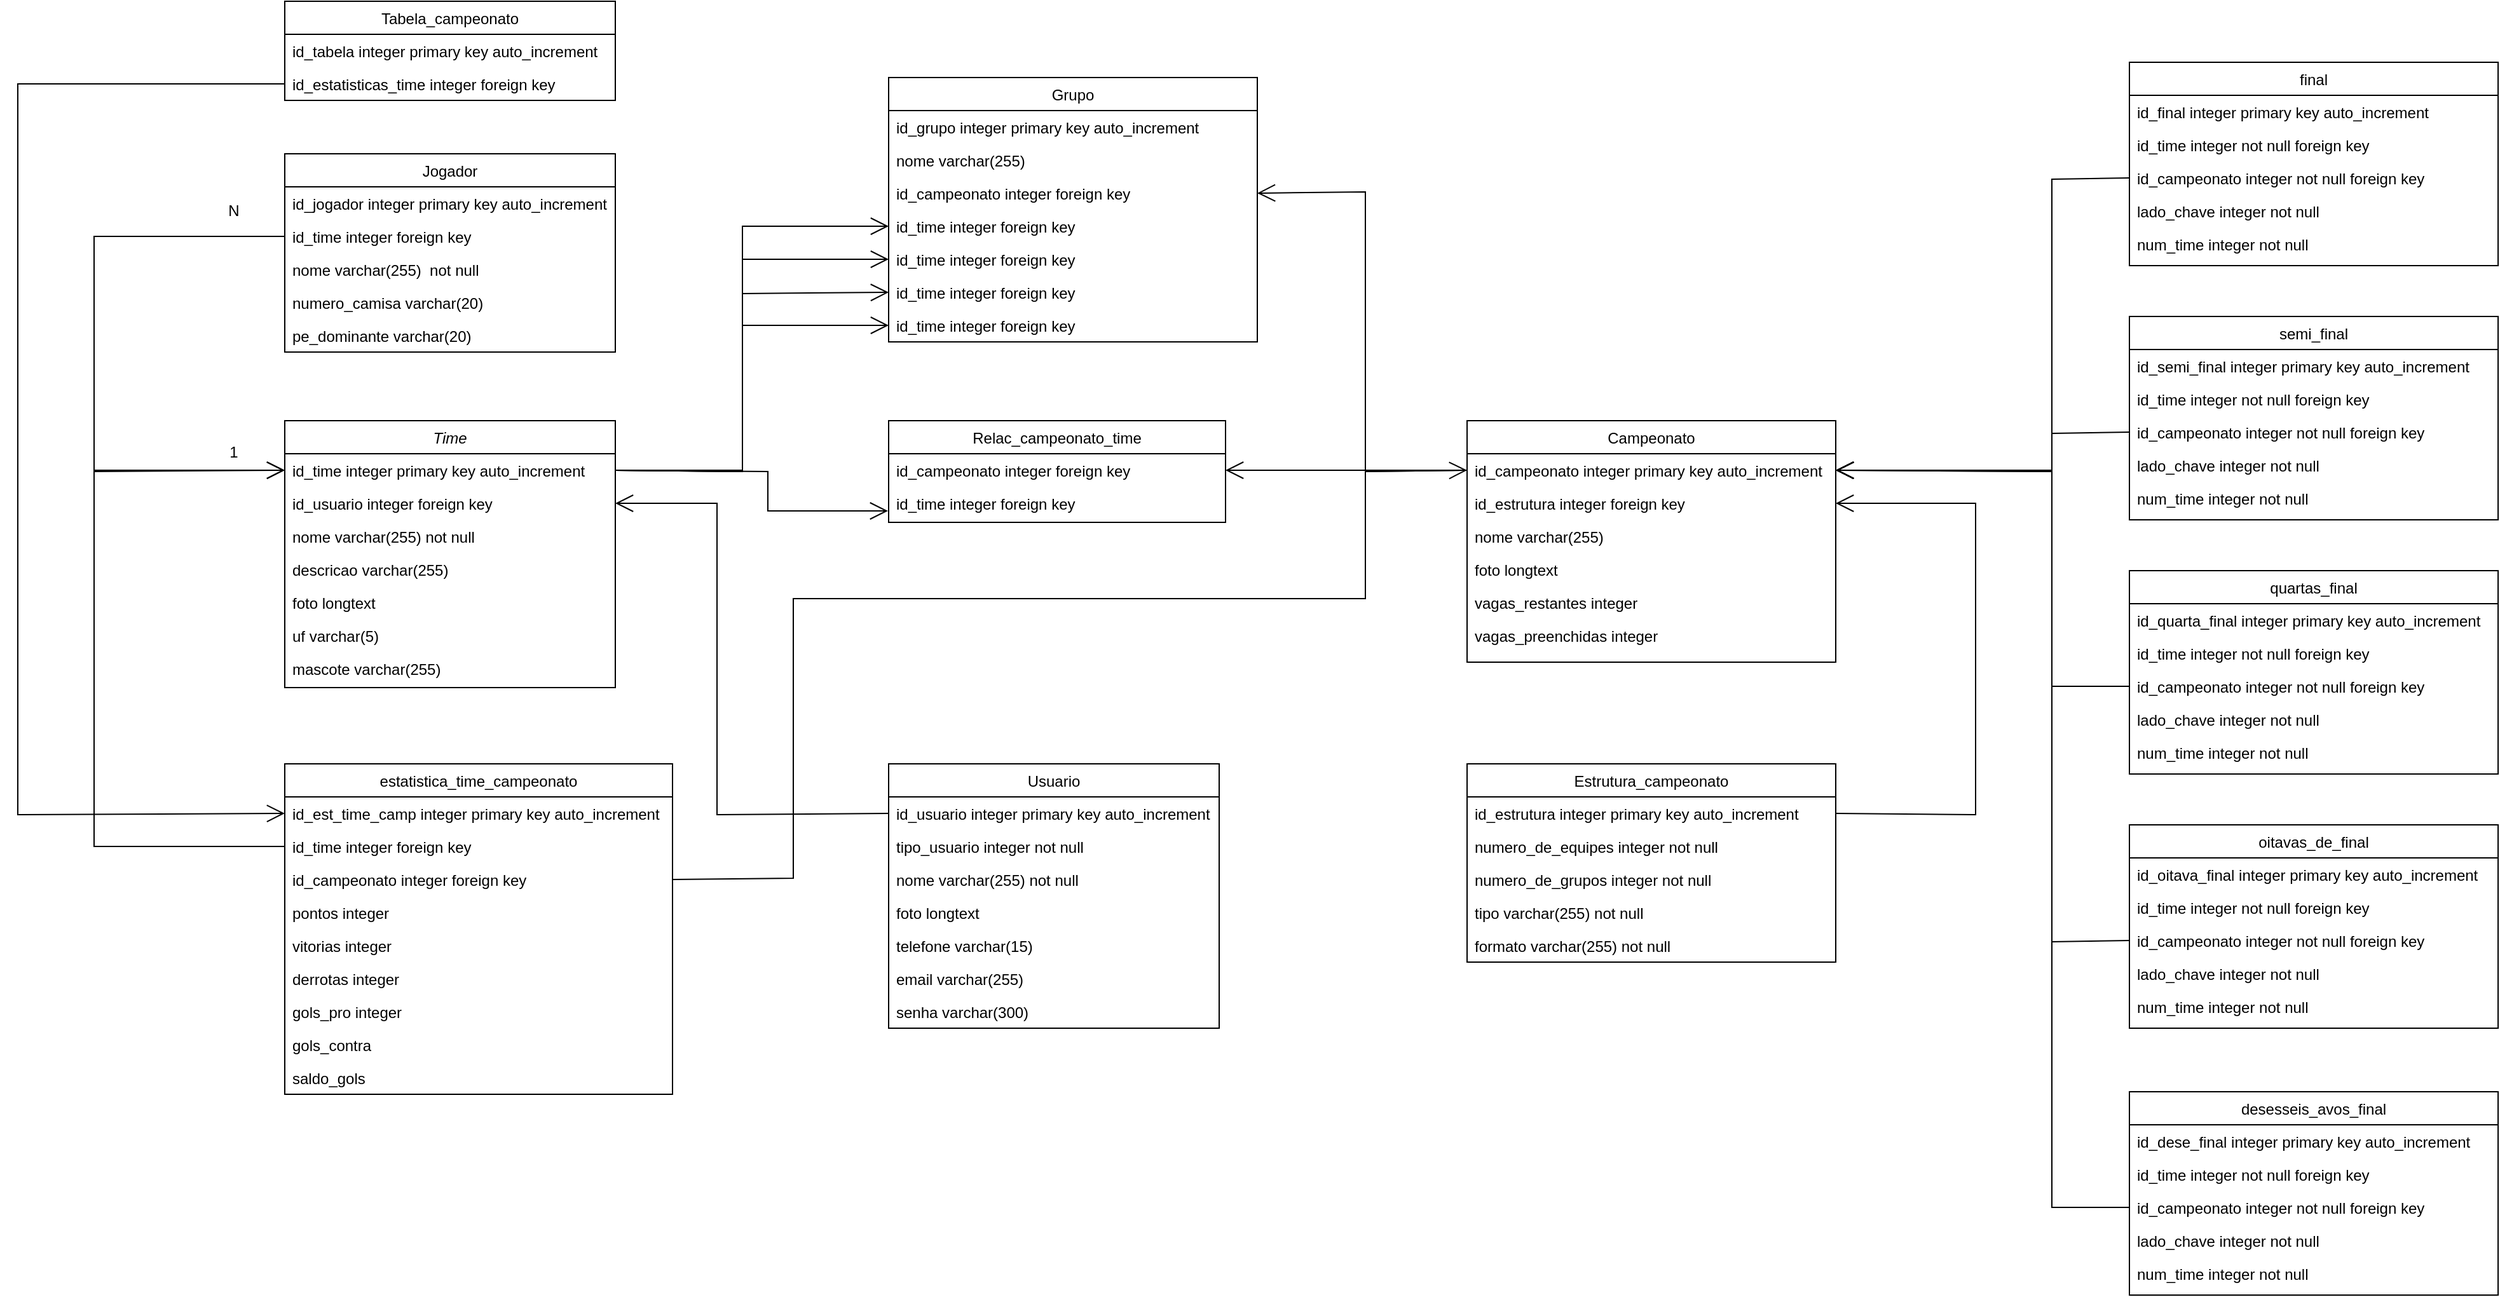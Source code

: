 <mxfile version="19.0.3" type="device"><diagram id="C5RBs43oDa-KdzZeNtuy" name="Page-1"><mxGraphModel dx="1790" dy="1643" grid="1" gridSize="10" guides="1" tooltips="1" connect="1" arrows="1" fold="1" page="1" pageScale="1" pageWidth="827" pageHeight="1169" math="0" shadow="0"><root><mxCell id="WIyWlLk6GJQsqaUBKTNV-0"/><mxCell id="WIyWlLk6GJQsqaUBKTNV-1" parent="WIyWlLk6GJQsqaUBKTNV-0"/><mxCell id="zkfFHV4jXpPFQw0GAbJ--0" value="Time" style="swimlane;fontStyle=2;align=center;verticalAlign=top;childLayout=stackLayout;horizontal=1;startSize=26;horizontalStack=0;resizeParent=1;resizeLast=0;collapsible=1;marginBottom=0;rounded=0;shadow=0;strokeWidth=1;" parent="WIyWlLk6GJQsqaUBKTNV-1" vertex="1"><mxGeometry x="-150" y="30" width="260" height="210" as="geometry"><mxRectangle x="230" y="140" width="160" height="26" as="alternateBounds"/></mxGeometry></mxCell><mxCell id="zkfFHV4jXpPFQw0GAbJ--1" value="id_time integer primary key auto_increment" style="text;align=left;verticalAlign=top;spacingLeft=4;spacingRight=4;overflow=hidden;rotatable=0;points=[[0,0.5],[1,0.5]];portConstraint=eastwest;" parent="zkfFHV4jXpPFQw0GAbJ--0" vertex="1"><mxGeometry y="26" width="260" height="26" as="geometry"/></mxCell><mxCell id="zkfFHV4jXpPFQw0GAbJ--3" value="id_usuario integer foreign key" style="text;align=left;verticalAlign=top;spacingLeft=4;spacingRight=4;overflow=hidden;rotatable=0;points=[[0,0.5],[1,0.5]];portConstraint=eastwest;rounded=0;shadow=0;html=0;" parent="zkfFHV4jXpPFQw0GAbJ--0" vertex="1"><mxGeometry y="52" width="260" height="26" as="geometry"/></mxCell><mxCell id="XoyYhNyfPOj87ICfUJTK-1" value="nome varchar(255) not null" style="text;strokeColor=none;fillColor=none;align=left;verticalAlign=top;spacingLeft=4;spacingRight=4;overflow=hidden;rotatable=0;points=[[0,0.5],[1,0.5]];portConstraint=eastwest;" parent="zkfFHV4jXpPFQw0GAbJ--0" vertex="1"><mxGeometry y="78" width="260" height="26" as="geometry"/></mxCell><mxCell id="XoyYhNyfPOj87ICfUJTK-2" value="descricao varchar(255)" style="text;strokeColor=none;fillColor=none;align=left;verticalAlign=top;spacingLeft=4;spacingRight=4;overflow=hidden;rotatable=0;points=[[0,0.5],[1,0.5]];portConstraint=eastwest;" parent="zkfFHV4jXpPFQw0GAbJ--0" vertex="1"><mxGeometry y="104" width="260" height="26" as="geometry"/></mxCell><mxCell id="XoyYhNyfPOj87ICfUJTK-6" value="foto longtext" style="text;strokeColor=none;fillColor=none;align=left;verticalAlign=top;spacingLeft=4;spacingRight=4;overflow=hidden;rotatable=0;points=[[0,0.5],[1,0.5]];portConstraint=eastwest;" parent="zkfFHV4jXpPFQw0GAbJ--0" vertex="1"><mxGeometry y="130" width="260" height="26" as="geometry"/></mxCell><mxCell id="XoyYhNyfPOj87ICfUJTK-3" value="uf varchar(5)" style="text;strokeColor=none;fillColor=none;align=left;verticalAlign=top;spacingLeft=4;spacingRight=4;overflow=hidden;rotatable=0;points=[[0,0.5],[1,0.5]];portConstraint=eastwest;" parent="zkfFHV4jXpPFQw0GAbJ--0" vertex="1"><mxGeometry y="156" width="260" height="26" as="geometry"/></mxCell><mxCell id="XoyYhNyfPOj87ICfUJTK-5" value="mascote varchar(255)" style="text;strokeColor=none;fillColor=none;align=left;verticalAlign=top;spacingLeft=4;spacingRight=4;overflow=hidden;rotatable=0;points=[[0,0.5],[1,0.5]];portConstraint=eastwest;" parent="zkfFHV4jXpPFQw0GAbJ--0" vertex="1"><mxGeometry y="182" width="260" height="26" as="geometry"/></mxCell><mxCell id="zkfFHV4jXpPFQw0GAbJ--13" value="Relac_campeonato_time" style="swimlane;fontStyle=0;align=center;verticalAlign=top;childLayout=stackLayout;horizontal=1;startSize=26;horizontalStack=0;resizeParent=1;resizeLast=0;collapsible=1;marginBottom=0;rounded=0;shadow=0;strokeWidth=1;" parent="WIyWlLk6GJQsqaUBKTNV-1" vertex="1"><mxGeometry x="325" y="30" width="265" height="80" as="geometry"><mxRectangle x="340" y="380" width="170" height="26" as="alternateBounds"/></mxGeometry></mxCell><mxCell id="XoyYhNyfPOj87ICfUJTK-9" value="id_campeonato integer foreign key" style="text;strokeColor=none;fillColor=none;align=left;verticalAlign=top;spacingLeft=4;spacingRight=4;overflow=hidden;rotatable=0;points=[[0,0.5],[1,0.5]];portConstraint=eastwest;" parent="zkfFHV4jXpPFQw0GAbJ--13" vertex="1"><mxGeometry y="26" width="265" height="26" as="geometry"/></mxCell><mxCell id="XoyYhNyfPOj87ICfUJTK-10" value="id_time integer foreign key" style="text;strokeColor=none;fillColor=none;align=left;verticalAlign=top;spacingLeft=4;spacingRight=4;overflow=hidden;rotatable=0;points=[[0,0.5],[1,0.5]];portConstraint=eastwest;" parent="zkfFHV4jXpPFQw0GAbJ--13" vertex="1"><mxGeometry y="52" width="265" height="26" as="geometry"/></mxCell><mxCell id="zkfFHV4jXpPFQw0GAbJ--17" value="Campeonato" style="swimlane;fontStyle=0;align=center;verticalAlign=top;childLayout=stackLayout;horizontal=1;startSize=26;horizontalStack=0;resizeParent=1;resizeLast=0;collapsible=1;marginBottom=0;rounded=0;shadow=0;strokeWidth=1;" parent="WIyWlLk6GJQsqaUBKTNV-1" vertex="1"><mxGeometry x="780" y="30" width="290" height="190" as="geometry"><mxRectangle x="550" y="140" width="160" height="26" as="alternateBounds"/></mxGeometry></mxCell><mxCell id="zkfFHV4jXpPFQw0GAbJ--18" value="id_campeonato integer primary key auto_increment" style="text;align=left;verticalAlign=top;spacingLeft=4;spacingRight=4;overflow=hidden;rotatable=0;points=[[0,0.5],[1,0.5]];portConstraint=eastwest;" parent="zkfFHV4jXpPFQw0GAbJ--17" vertex="1"><mxGeometry y="26" width="290" height="26" as="geometry"/></mxCell><mxCell id="zkfFHV4jXpPFQw0GAbJ--19" value="id_estrutura integer foreign key" style="text;align=left;verticalAlign=top;spacingLeft=4;spacingRight=4;overflow=hidden;rotatable=0;points=[[0,0.5],[1,0.5]];portConstraint=eastwest;rounded=0;shadow=0;html=0;" parent="zkfFHV4jXpPFQw0GAbJ--17" vertex="1"><mxGeometry y="52" width="290" height="26" as="geometry"/></mxCell><mxCell id="zkfFHV4jXpPFQw0GAbJ--20" value="nome varchar(255)" style="text;align=left;verticalAlign=top;spacingLeft=4;spacingRight=4;overflow=hidden;rotatable=0;points=[[0,0.5],[1,0.5]];portConstraint=eastwest;rounded=0;shadow=0;html=0;" parent="zkfFHV4jXpPFQw0GAbJ--17" vertex="1"><mxGeometry y="78" width="290" height="26" as="geometry"/></mxCell><mxCell id="zkfFHV4jXpPFQw0GAbJ--21" value="foto longtext" style="text;align=left;verticalAlign=top;spacingLeft=4;spacingRight=4;overflow=hidden;rotatable=0;points=[[0,0.5],[1,0.5]];portConstraint=eastwest;rounded=0;shadow=0;html=0;" parent="zkfFHV4jXpPFQw0GAbJ--17" vertex="1"><mxGeometry y="104" width="290" height="26" as="geometry"/></mxCell><mxCell id="zkfFHV4jXpPFQw0GAbJ--22" value="vagas_restantes integer" style="text;align=left;verticalAlign=top;spacingLeft=4;spacingRight=4;overflow=hidden;rotatable=0;points=[[0,0.5],[1,0.5]];portConstraint=eastwest;rounded=0;shadow=0;html=0;" parent="zkfFHV4jXpPFQw0GAbJ--17" vertex="1"><mxGeometry y="130" width="290" height="26" as="geometry"/></mxCell><mxCell id="XoyYhNyfPOj87ICfUJTK-8" value="vagas_preenchidas integer" style="text;strokeColor=none;fillColor=none;align=left;verticalAlign=top;spacingLeft=4;spacingRight=4;overflow=hidden;rotatable=0;points=[[0,0.5],[1,0.5]];portConstraint=eastwest;" parent="zkfFHV4jXpPFQw0GAbJ--17" vertex="1"><mxGeometry y="156" width="290" height="26" as="geometry"/></mxCell><mxCell id="XoyYhNyfPOj87ICfUJTK-11" value="" style="endArrow=open;endFill=1;endSize=12;html=1;rounded=0;exitX=1;exitY=0.5;exitDx=0;exitDy=0;entryX=-0.002;entryY=0.731;entryDx=0;entryDy=0;entryPerimeter=0;" parent="WIyWlLk6GJQsqaUBKTNV-1" source="zkfFHV4jXpPFQw0GAbJ--1" target="XoyYhNyfPOj87ICfUJTK-10" edge="1"><mxGeometry width="160" relative="1" as="geometry"><mxPoint x="300" y="130" as="sourcePoint"/><mxPoint x="460" y="130" as="targetPoint"/><Array as="points"><mxPoint x="230" y="70"/><mxPoint x="230" y="101"/></Array></mxGeometry></mxCell><mxCell id="XoyYhNyfPOj87ICfUJTK-12" value="" style="endArrow=open;endFill=1;endSize=12;html=1;rounded=0;exitX=0;exitY=0.5;exitDx=0;exitDy=0;entryX=1;entryY=0.5;entryDx=0;entryDy=0;" parent="WIyWlLk6GJQsqaUBKTNV-1" source="zkfFHV4jXpPFQw0GAbJ--18" target="XoyYhNyfPOj87ICfUJTK-9" edge="1"><mxGeometry width="160" relative="1" as="geometry"><mxPoint x="359.58" y="111.006" as="sourcePoint"/><mxPoint x="280" y="79" as="targetPoint"/><Array as="points"/></mxGeometry></mxCell><mxCell id="XoyYhNyfPOj87ICfUJTK-17" value="Usuario" style="swimlane;fontStyle=0;childLayout=stackLayout;horizontal=1;startSize=26;fillColor=none;horizontalStack=0;resizeParent=1;resizeParentMax=0;resizeLast=0;collapsible=1;marginBottom=0;" parent="WIyWlLk6GJQsqaUBKTNV-1" vertex="1"><mxGeometry x="325" y="300" width="260" height="208" as="geometry"/></mxCell><mxCell id="XoyYhNyfPOj87ICfUJTK-18" value="id_usuario integer primary key auto_increment" style="text;strokeColor=none;fillColor=none;align=left;verticalAlign=top;spacingLeft=4;spacingRight=4;overflow=hidden;rotatable=0;points=[[0,0.5],[1,0.5]];portConstraint=eastwest;" parent="XoyYhNyfPOj87ICfUJTK-17" vertex="1"><mxGeometry y="26" width="260" height="26" as="geometry"/></mxCell><mxCell id="XoyYhNyfPOj87ICfUJTK-19" value="tipo_usuario integer not null" style="text;strokeColor=none;fillColor=none;align=left;verticalAlign=top;spacingLeft=4;spacingRight=4;overflow=hidden;rotatable=0;points=[[0,0.5],[1,0.5]];portConstraint=eastwest;" parent="XoyYhNyfPOj87ICfUJTK-17" vertex="1"><mxGeometry y="52" width="260" height="26" as="geometry"/></mxCell><mxCell id="XoyYhNyfPOj87ICfUJTK-20" value="nome varchar(255) not null" style="text;strokeColor=none;fillColor=none;align=left;verticalAlign=top;spacingLeft=4;spacingRight=4;overflow=hidden;rotatable=0;points=[[0,0.5],[1,0.5]];portConstraint=eastwest;" parent="XoyYhNyfPOj87ICfUJTK-17" vertex="1"><mxGeometry y="78" width="260" height="26" as="geometry"/></mxCell><mxCell id="Q1z2CyEJTc862zhSOLVQ-0" value="foto longtext" style="text;strokeColor=none;fillColor=none;align=left;verticalAlign=top;spacingLeft=4;spacingRight=4;overflow=hidden;rotatable=0;points=[[0,0.5],[1,0.5]];portConstraint=eastwest;" parent="XoyYhNyfPOj87ICfUJTK-17" vertex="1"><mxGeometry y="104" width="260" height="26" as="geometry"/></mxCell><mxCell id="Q1z2CyEJTc862zhSOLVQ-1" value="telefone varchar(15)" style="text;strokeColor=none;fillColor=none;align=left;verticalAlign=top;spacingLeft=4;spacingRight=4;overflow=hidden;rotatable=0;points=[[0,0.5],[1,0.5]];portConstraint=eastwest;" parent="XoyYhNyfPOj87ICfUJTK-17" vertex="1"><mxGeometry y="130" width="260" height="26" as="geometry"/></mxCell><mxCell id="Q1z2CyEJTc862zhSOLVQ-2" value="email varchar(255)" style="text;strokeColor=none;fillColor=none;align=left;verticalAlign=top;spacingLeft=4;spacingRight=4;overflow=hidden;rotatable=0;points=[[0,0.5],[1,0.5]];portConstraint=eastwest;" parent="XoyYhNyfPOj87ICfUJTK-17" vertex="1"><mxGeometry y="156" width="260" height="26" as="geometry"/></mxCell><mxCell id="Q1z2CyEJTc862zhSOLVQ-3" value="senha varchar(300)" style="text;strokeColor=none;fillColor=none;align=left;verticalAlign=top;spacingLeft=4;spacingRight=4;overflow=hidden;rotatable=0;points=[[0,0.5],[1,0.5]];portConstraint=eastwest;" parent="XoyYhNyfPOj87ICfUJTK-17" vertex="1"><mxGeometry y="182" width="260" height="26" as="geometry"/></mxCell><mxCell id="Q1z2CyEJTc862zhSOLVQ-4" value="Jogador" style="swimlane;fontStyle=0;childLayout=stackLayout;horizontal=1;startSize=26;fillColor=none;horizontalStack=0;resizeParent=1;resizeParentMax=0;resizeLast=0;collapsible=1;marginBottom=0;" parent="WIyWlLk6GJQsqaUBKTNV-1" vertex="1"><mxGeometry x="-150" y="-180" width="260" height="156" as="geometry"/></mxCell><mxCell id="Q1z2CyEJTc862zhSOLVQ-5" value="id_jogador integer primary key auto_increment" style="text;strokeColor=none;fillColor=none;align=left;verticalAlign=top;spacingLeft=4;spacingRight=4;overflow=hidden;rotatable=0;points=[[0,0.5],[1,0.5]];portConstraint=eastwest;" parent="Q1z2CyEJTc862zhSOLVQ-4" vertex="1"><mxGeometry y="26" width="260" height="26" as="geometry"/></mxCell><mxCell id="Q1z2CyEJTc862zhSOLVQ-6" value="id_time integer foreign key" style="text;strokeColor=none;fillColor=none;align=left;verticalAlign=top;spacingLeft=4;spacingRight=4;overflow=hidden;rotatable=0;points=[[0,0.5],[1,0.5]];portConstraint=eastwest;" parent="Q1z2CyEJTc862zhSOLVQ-4" vertex="1"><mxGeometry y="52" width="260" height="26" as="geometry"/></mxCell><mxCell id="Q1z2CyEJTc862zhSOLVQ-7" value="nome varchar(255)  not null" style="text;strokeColor=none;fillColor=none;align=left;verticalAlign=top;spacingLeft=4;spacingRight=4;overflow=hidden;rotatable=0;points=[[0,0.5],[1,0.5]];portConstraint=eastwest;" parent="Q1z2CyEJTc862zhSOLVQ-4" vertex="1"><mxGeometry y="78" width="260" height="26" as="geometry"/></mxCell><mxCell id="Q1z2CyEJTc862zhSOLVQ-8" value="numero_camisa varchar(20)" style="text;strokeColor=none;fillColor=none;align=left;verticalAlign=top;spacingLeft=4;spacingRight=4;overflow=hidden;rotatable=0;points=[[0,0.5],[1,0.5]];portConstraint=eastwest;" parent="Q1z2CyEJTc862zhSOLVQ-4" vertex="1"><mxGeometry y="104" width="260" height="26" as="geometry"/></mxCell><mxCell id="Q1z2CyEJTc862zhSOLVQ-9" value="pe_dominante varchar(20)" style="text;strokeColor=none;fillColor=none;align=left;verticalAlign=top;spacingLeft=4;spacingRight=4;overflow=hidden;rotatable=0;points=[[0,0.5],[1,0.5]];portConstraint=eastwest;" parent="Q1z2CyEJTc862zhSOLVQ-4" vertex="1"><mxGeometry y="130" width="260" height="26" as="geometry"/></mxCell><mxCell id="Q1z2CyEJTc862zhSOLVQ-10" value="" style="endArrow=open;endFill=1;endSize=12;html=1;rounded=0;exitX=0;exitY=0.5;exitDx=0;exitDy=0;entryX=0;entryY=0.5;entryDx=0;entryDy=0;" parent="WIyWlLk6GJQsqaUBKTNV-1" source="Q1z2CyEJTc862zhSOLVQ-6" target="zkfFHV4jXpPFQw0GAbJ--1" edge="1"><mxGeometry width="160" relative="1" as="geometry"><mxPoint x="-230" y="-350" as="sourcePoint"/><mxPoint x="-290" y="20" as="targetPoint"/><Array as="points"><mxPoint x="-300" y="-115"/><mxPoint x="-300" y="70"/></Array></mxGeometry></mxCell><mxCell id="Q1z2CyEJTc862zhSOLVQ-12" value="estatistica_time_campeonato" style="swimlane;fontStyle=0;childLayout=stackLayout;horizontal=1;startSize=26;fillColor=none;horizontalStack=0;resizeParent=1;resizeParentMax=0;resizeLast=0;collapsible=1;marginBottom=0;" parent="WIyWlLk6GJQsqaUBKTNV-1" vertex="1"><mxGeometry x="-150" y="300" width="305" height="260" as="geometry"/></mxCell><mxCell id="Q1z2CyEJTc862zhSOLVQ-13" value="id_est_time_camp integer primary key auto_increment" style="text;strokeColor=none;fillColor=none;align=left;verticalAlign=top;spacingLeft=4;spacingRight=4;overflow=hidden;rotatable=0;points=[[0,0.5],[1,0.5]];portConstraint=eastwest;" parent="Q1z2CyEJTc862zhSOLVQ-12" vertex="1"><mxGeometry y="26" width="305" height="26" as="geometry"/></mxCell><mxCell id="Q1z2CyEJTc862zhSOLVQ-14" value="id_time integer foreign key" style="text;strokeColor=none;fillColor=none;align=left;verticalAlign=top;spacingLeft=4;spacingRight=4;overflow=hidden;rotatable=0;points=[[0,0.5],[1,0.5]];portConstraint=eastwest;" parent="Q1z2CyEJTc862zhSOLVQ-12" vertex="1"><mxGeometry y="52" width="305" height="26" as="geometry"/></mxCell><mxCell id="Q1z2CyEJTc862zhSOLVQ-15" value="id_campeonato integer foreign key" style="text;strokeColor=none;fillColor=none;align=left;verticalAlign=top;spacingLeft=4;spacingRight=4;overflow=hidden;rotatable=0;points=[[0,0.5],[1,0.5]];portConstraint=eastwest;" parent="Q1z2CyEJTc862zhSOLVQ-12" vertex="1"><mxGeometry y="78" width="305" height="26" as="geometry"/></mxCell><mxCell id="Q1z2CyEJTc862zhSOLVQ-16" value="pontos integer " style="text;strokeColor=none;fillColor=none;align=left;verticalAlign=top;spacingLeft=4;spacingRight=4;overflow=hidden;rotatable=0;points=[[0,0.5],[1,0.5]];portConstraint=eastwest;" parent="Q1z2CyEJTc862zhSOLVQ-12" vertex="1"><mxGeometry y="104" width="305" height="26" as="geometry"/></mxCell><mxCell id="Q1z2CyEJTc862zhSOLVQ-17" value="vitorias integer" style="text;strokeColor=none;fillColor=none;align=left;verticalAlign=top;spacingLeft=4;spacingRight=4;overflow=hidden;rotatable=0;points=[[0,0.5],[1,0.5]];portConstraint=eastwest;" parent="Q1z2CyEJTc862zhSOLVQ-12" vertex="1"><mxGeometry y="130" width="305" height="26" as="geometry"/></mxCell><mxCell id="Q1z2CyEJTc862zhSOLVQ-18" value="derrotas integer " style="text;strokeColor=none;fillColor=none;align=left;verticalAlign=top;spacingLeft=4;spacingRight=4;overflow=hidden;rotatable=0;points=[[0,0.5],[1,0.5]];portConstraint=eastwest;" parent="Q1z2CyEJTc862zhSOLVQ-12" vertex="1"><mxGeometry y="156" width="305" height="26" as="geometry"/></mxCell><mxCell id="Q1z2CyEJTc862zhSOLVQ-19" value="gols_pro integer" style="text;strokeColor=none;fillColor=none;align=left;verticalAlign=top;spacingLeft=4;spacingRight=4;overflow=hidden;rotatable=0;points=[[0,0.5],[1,0.5]];portConstraint=eastwest;" parent="Q1z2CyEJTc862zhSOLVQ-12" vertex="1"><mxGeometry y="182" width="305" height="26" as="geometry"/></mxCell><mxCell id="Q1z2CyEJTc862zhSOLVQ-20" value="gols_contra" style="text;strokeColor=none;fillColor=none;align=left;verticalAlign=top;spacingLeft=4;spacingRight=4;overflow=hidden;rotatable=0;points=[[0,0.5],[1,0.5]];portConstraint=eastwest;" parent="Q1z2CyEJTc862zhSOLVQ-12" vertex="1"><mxGeometry y="208" width="305" height="26" as="geometry"/></mxCell><mxCell id="Q1z2CyEJTc862zhSOLVQ-21" value="saldo_gols" style="text;strokeColor=none;fillColor=none;align=left;verticalAlign=top;spacingLeft=4;spacingRight=4;overflow=hidden;rotatable=0;points=[[0,0.5],[1,0.5]];portConstraint=eastwest;" parent="Q1z2CyEJTc862zhSOLVQ-12" vertex="1"><mxGeometry y="234" width="305" height="26" as="geometry"/></mxCell><mxCell id="Q1z2CyEJTc862zhSOLVQ-22" value="" style="endArrow=open;endFill=1;endSize=12;html=1;rounded=0;exitX=0;exitY=0.5;exitDx=0;exitDy=0;entryX=0;entryY=0.5;entryDx=0;entryDy=0;" parent="WIyWlLk6GJQsqaUBKTNV-1" source="Q1z2CyEJTc862zhSOLVQ-14" target="zkfFHV4jXpPFQw0GAbJ--1" edge="1"><mxGeometry width="160" relative="1" as="geometry"><mxPoint x="220" y="260" as="sourcePoint"/><mxPoint x="-250" y="120" as="targetPoint"/><Array as="points"><mxPoint x="-300" y="365"/><mxPoint x="-300" y="69"/></Array></mxGeometry></mxCell><mxCell id="Q1z2CyEJTc862zhSOLVQ-23" value="" style="endArrow=open;endFill=1;endSize=12;html=1;rounded=0;entryX=1;entryY=0.5;entryDx=0;entryDy=0;exitX=0;exitY=0.5;exitDx=0;exitDy=0;" parent="WIyWlLk6GJQsqaUBKTNV-1" source="XoyYhNyfPOj87ICfUJTK-18" target="zkfFHV4jXpPFQw0GAbJ--3" edge="1"><mxGeometry width="160" relative="1" as="geometry"><mxPoint x="310" y="190" as="sourcePoint"/><mxPoint x="470" y="190" as="targetPoint"/><Array as="points"><mxPoint x="190" y="340"/><mxPoint x="190" y="95"/></Array></mxGeometry></mxCell><mxCell id="Q1z2CyEJTc862zhSOLVQ-24" value="Tabela_campeonato" style="swimlane;fontStyle=0;childLayout=stackLayout;horizontal=1;startSize=26;fillColor=none;horizontalStack=0;resizeParent=1;resizeParentMax=0;resizeLast=0;collapsible=1;marginBottom=0;" parent="WIyWlLk6GJQsqaUBKTNV-1" vertex="1"><mxGeometry x="-150" y="-300" width="260" height="78" as="geometry"/></mxCell><mxCell id="Q1z2CyEJTc862zhSOLVQ-25" value="id_tabela integer primary key auto_increment" style="text;strokeColor=none;fillColor=none;align=left;verticalAlign=top;spacingLeft=4;spacingRight=4;overflow=hidden;rotatable=0;points=[[0,0.5],[1,0.5]];portConstraint=eastwest;" parent="Q1z2CyEJTc862zhSOLVQ-24" vertex="1"><mxGeometry y="26" width="260" height="26" as="geometry"/></mxCell><mxCell id="Q1z2CyEJTc862zhSOLVQ-27" value="id_estatisticas_time integer foreign key" style="text;strokeColor=none;fillColor=none;align=left;verticalAlign=top;spacingLeft=4;spacingRight=4;overflow=hidden;rotatable=0;points=[[0,0.5],[1,0.5]];portConstraint=eastwest;" parent="Q1z2CyEJTc862zhSOLVQ-24" vertex="1"><mxGeometry y="52" width="260" height="26" as="geometry"/></mxCell><mxCell id="Q1z2CyEJTc862zhSOLVQ-30" value="" style="endArrow=open;endFill=1;endSize=12;html=1;rounded=0;exitX=0;exitY=0.5;exitDx=0;exitDy=0;entryX=0;entryY=0.5;entryDx=0;entryDy=0;" parent="WIyWlLk6GJQsqaUBKTNV-1" source="Q1z2CyEJTc862zhSOLVQ-27" target="Q1z2CyEJTc862zhSOLVQ-13" edge="1"><mxGeometry width="160" relative="1" as="geometry"><mxPoint x="325" y="-325.0" as="sourcePoint"/><mxPoint x="-210" y="-10" as="targetPoint"/><Array as="points"><mxPoint x="-360" y="-235"/><mxPoint x="-360" y="90"/><mxPoint x="-360" y="340"/></Array></mxGeometry></mxCell><mxCell id="Q1z2CyEJTc862zhSOLVQ-31" value="Estrutura_campeonato" style="swimlane;fontStyle=0;childLayout=stackLayout;horizontal=1;startSize=26;fillColor=none;horizontalStack=0;resizeParent=1;resizeParentMax=0;resizeLast=0;collapsible=1;marginBottom=0;" parent="WIyWlLk6GJQsqaUBKTNV-1" vertex="1"><mxGeometry x="780" y="300" width="290" height="156" as="geometry"/></mxCell><mxCell id="Q1z2CyEJTc862zhSOLVQ-32" value="id_estrutura integer primary key auto_increment" style="text;strokeColor=none;fillColor=none;align=left;verticalAlign=top;spacingLeft=4;spacingRight=4;overflow=hidden;rotatable=0;points=[[0,0.5],[1,0.5]];portConstraint=eastwest;" parent="Q1z2CyEJTc862zhSOLVQ-31" vertex="1"><mxGeometry y="26" width="290" height="26" as="geometry"/></mxCell><mxCell id="Q1z2CyEJTc862zhSOLVQ-33" value="numero_de_equipes integer not null" style="text;strokeColor=none;fillColor=none;align=left;verticalAlign=top;spacingLeft=4;spacingRight=4;overflow=hidden;rotatable=0;points=[[0,0.5],[1,0.5]];portConstraint=eastwest;" parent="Q1z2CyEJTc862zhSOLVQ-31" vertex="1"><mxGeometry y="52" width="290" height="26" as="geometry"/></mxCell><mxCell id="Q1z2CyEJTc862zhSOLVQ-36" value="numero_de_grupos integer not null" style="text;strokeColor=none;fillColor=none;align=left;verticalAlign=top;spacingLeft=4;spacingRight=4;overflow=hidden;rotatable=0;points=[[0,0.5],[1,0.5]];portConstraint=eastwest;" parent="Q1z2CyEJTc862zhSOLVQ-31" vertex="1"><mxGeometry y="78" width="290" height="26" as="geometry"/></mxCell><mxCell id="Q1z2CyEJTc862zhSOLVQ-34" value="tipo varchar(255) not null" style="text;strokeColor=none;fillColor=none;align=left;verticalAlign=top;spacingLeft=4;spacingRight=4;overflow=hidden;rotatable=0;points=[[0,0.5],[1,0.5]];portConstraint=eastwest;" parent="Q1z2CyEJTc862zhSOLVQ-31" vertex="1"><mxGeometry y="104" width="290" height="26" as="geometry"/></mxCell><mxCell id="Q1z2CyEJTc862zhSOLVQ-35" value="formato varchar(255) not null" style="text;strokeColor=none;fillColor=none;align=left;verticalAlign=top;spacingLeft=4;spacingRight=4;overflow=hidden;rotatable=0;points=[[0,0.5],[1,0.5]];portConstraint=eastwest;" parent="Q1z2CyEJTc862zhSOLVQ-31" vertex="1"><mxGeometry y="130" width="290" height="26" as="geometry"/></mxCell><mxCell id="Q1z2CyEJTc862zhSOLVQ-37" value="" style="endArrow=open;endFill=1;endSize=12;html=1;rounded=0;exitX=1;exitY=0.5;exitDx=0;exitDy=0;entryX=1;entryY=0.5;entryDx=0;entryDy=0;" parent="WIyWlLk6GJQsqaUBKTNV-1" source="Q1z2CyEJTc862zhSOLVQ-32" target="zkfFHV4jXpPFQw0GAbJ--19" edge="1"><mxGeometry width="160" relative="1" as="geometry"><mxPoint x="630" y="220" as="sourcePoint"/><mxPoint x="790" y="220" as="targetPoint"/><Array as="points"><mxPoint x="1180" y="340"/><mxPoint x="1180" y="95"/></Array></mxGeometry></mxCell><mxCell id="Q1z2CyEJTc862zhSOLVQ-38" value="" style="endArrow=open;endFill=1;endSize=12;html=1;rounded=0;exitX=1;exitY=0.5;exitDx=0;exitDy=0;entryX=0;entryY=0.5;entryDx=0;entryDy=0;" parent="WIyWlLk6GJQsqaUBKTNV-1" source="Q1z2CyEJTc862zhSOLVQ-15" target="zkfFHV4jXpPFQw0GAbJ--18" edge="1"><mxGeometry width="160" relative="1" as="geometry"><mxPoint x="140" y="300" as="sourcePoint"/><mxPoint x="300" y="300" as="targetPoint"/><Array as="points"><mxPoint x="250" y="390"/><mxPoint x="250" y="170"/><mxPoint x="700" y="170"/><mxPoint x="700" y="70"/></Array></mxGeometry></mxCell><mxCell id="Q1z2CyEJTc862zhSOLVQ-39" value="desesseis_avos_final" style="swimlane;fontStyle=0;align=center;verticalAlign=top;childLayout=stackLayout;horizontal=1;startSize=26;horizontalStack=0;resizeParent=1;resizeLast=0;collapsible=1;marginBottom=0;rounded=0;shadow=0;strokeWidth=1;" parent="WIyWlLk6GJQsqaUBKTNV-1" vertex="1"><mxGeometry x="1301" y="558" width="290" height="160" as="geometry"><mxRectangle x="550" y="140" width="160" height="26" as="alternateBounds"/></mxGeometry></mxCell><mxCell id="Q1z2CyEJTc862zhSOLVQ-40" value="id_dese_final integer primary key auto_increment" style="text;align=left;verticalAlign=top;spacingLeft=4;spacingRight=4;overflow=hidden;rotatable=0;points=[[0,0.5],[1,0.5]];portConstraint=eastwest;" parent="Q1z2CyEJTc862zhSOLVQ-39" vertex="1"><mxGeometry y="26" width="290" height="26" as="geometry"/></mxCell><mxCell id="Q1z2CyEJTc862zhSOLVQ-41" value="id_time integer not null foreign key" style="text;align=left;verticalAlign=top;spacingLeft=4;spacingRight=4;overflow=hidden;rotatable=0;points=[[0,0.5],[1,0.5]];portConstraint=eastwest;rounded=0;shadow=0;html=0;" parent="Q1z2CyEJTc862zhSOLVQ-39" vertex="1"><mxGeometry y="52" width="290" height="26" as="geometry"/></mxCell><mxCell id="Q1z2CyEJTc862zhSOLVQ-42" value="id_campeonato integer not null foreign key" style="text;align=left;verticalAlign=top;spacingLeft=4;spacingRight=4;overflow=hidden;rotatable=0;points=[[0,0.5],[1,0.5]];portConstraint=eastwest;rounded=0;shadow=0;html=0;" parent="Q1z2CyEJTc862zhSOLVQ-39" vertex="1"><mxGeometry y="78" width="290" height="26" as="geometry"/></mxCell><mxCell id="Q1z2CyEJTc862zhSOLVQ-43" value="lado_chave integer not null" style="text;align=left;verticalAlign=top;spacingLeft=4;spacingRight=4;overflow=hidden;rotatable=0;points=[[0,0.5],[1,0.5]];portConstraint=eastwest;rounded=0;shadow=0;html=0;" parent="Q1z2CyEJTc862zhSOLVQ-39" vertex="1"><mxGeometry y="104" width="290" height="26" as="geometry"/></mxCell><mxCell id="Q1z2CyEJTc862zhSOLVQ-44" value="num_time integer not null" style="text;align=left;verticalAlign=top;spacingLeft=4;spacingRight=4;overflow=hidden;rotatable=0;points=[[0,0.5],[1,0.5]];portConstraint=eastwest;rounded=0;shadow=0;html=0;" parent="Q1z2CyEJTc862zhSOLVQ-39" vertex="1"><mxGeometry y="130" width="290" height="26" as="geometry"/></mxCell><mxCell id="Q1z2CyEJTc862zhSOLVQ-46" value="oitavas_de_final" style="swimlane;fontStyle=0;align=center;verticalAlign=top;childLayout=stackLayout;horizontal=1;startSize=26;horizontalStack=0;resizeParent=1;resizeLast=0;collapsible=1;marginBottom=0;rounded=0;shadow=0;strokeWidth=1;" parent="WIyWlLk6GJQsqaUBKTNV-1" vertex="1"><mxGeometry x="1301" y="348" width="290" height="160" as="geometry"><mxRectangle x="550" y="140" width="160" height="26" as="alternateBounds"/></mxGeometry></mxCell><mxCell id="Q1z2CyEJTc862zhSOLVQ-47" value="id_oitava_final integer primary key auto_increment" style="text;align=left;verticalAlign=top;spacingLeft=4;spacingRight=4;overflow=hidden;rotatable=0;points=[[0,0.5],[1,0.5]];portConstraint=eastwest;" parent="Q1z2CyEJTc862zhSOLVQ-46" vertex="1"><mxGeometry y="26" width="290" height="26" as="geometry"/></mxCell><mxCell id="Q1z2CyEJTc862zhSOLVQ-48" value="id_time integer not null foreign key" style="text;align=left;verticalAlign=top;spacingLeft=4;spacingRight=4;overflow=hidden;rotatable=0;points=[[0,0.5],[1,0.5]];portConstraint=eastwest;rounded=0;shadow=0;html=0;" parent="Q1z2CyEJTc862zhSOLVQ-46" vertex="1"><mxGeometry y="52" width="290" height="26" as="geometry"/></mxCell><mxCell id="Q1z2CyEJTc862zhSOLVQ-49" value="id_campeonato integer not null foreign key" style="text;align=left;verticalAlign=top;spacingLeft=4;spacingRight=4;overflow=hidden;rotatable=0;points=[[0,0.5],[1,0.5]];portConstraint=eastwest;rounded=0;shadow=0;html=0;" parent="Q1z2CyEJTc862zhSOLVQ-46" vertex="1"><mxGeometry y="78" width="290" height="26" as="geometry"/></mxCell><mxCell id="Q1z2CyEJTc862zhSOLVQ-50" value="lado_chave integer not null" style="text;align=left;verticalAlign=top;spacingLeft=4;spacingRight=4;overflow=hidden;rotatable=0;points=[[0,0.5],[1,0.5]];portConstraint=eastwest;rounded=0;shadow=0;html=0;" parent="Q1z2CyEJTc862zhSOLVQ-46" vertex="1"><mxGeometry y="104" width="290" height="26" as="geometry"/></mxCell><mxCell id="Q1z2CyEJTc862zhSOLVQ-51" value="num_time integer not null" style="text;align=left;verticalAlign=top;spacingLeft=4;spacingRight=4;overflow=hidden;rotatable=0;points=[[0,0.5],[1,0.5]];portConstraint=eastwest;rounded=0;shadow=0;html=0;" parent="Q1z2CyEJTc862zhSOLVQ-46" vertex="1"><mxGeometry y="130" width="290" height="26" as="geometry"/></mxCell><mxCell id="Q1z2CyEJTc862zhSOLVQ-52" value="quartas_final" style="swimlane;fontStyle=0;align=center;verticalAlign=top;childLayout=stackLayout;horizontal=1;startSize=26;horizontalStack=0;resizeParent=1;resizeLast=0;collapsible=1;marginBottom=0;rounded=0;shadow=0;strokeWidth=1;" parent="WIyWlLk6GJQsqaUBKTNV-1" vertex="1"><mxGeometry x="1301" y="148" width="290" height="160" as="geometry"><mxRectangle x="550" y="140" width="160" height="26" as="alternateBounds"/></mxGeometry></mxCell><mxCell id="Q1z2CyEJTc862zhSOLVQ-53" value="id_quarta_final integer primary key auto_increment" style="text;align=left;verticalAlign=top;spacingLeft=4;spacingRight=4;overflow=hidden;rotatable=0;points=[[0,0.5],[1,0.5]];portConstraint=eastwest;" parent="Q1z2CyEJTc862zhSOLVQ-52" vertex="1"><mxGeometry y="26" width="290" height="26" as="geometry"/></mxCell><mxCell id="Q1z2CyEJTc862zhSOLVQ-54" value="id_time integer not null foreign key" style="text;align=left;verticalAlign=top;spacingLeft=4;spacingRight=4;overflow=hidden;rotatable=0;points=[[0,0.5],[1,0.5]];portConstraint=eastwest;rounded=0;shadow=0;html=0;" parent="Q1z2CyEJTc862zhSOLVQ-52" vertex="1"><mxGeometry y="52" width="290" height="26" as="geometry"/></mxCell><mxCell id="Q1z2CyEJTc862zhSOLVQ-55" value="id_campeonato integer not null foreign key" style="text;align=left;verticalAlign=top;spacingLeft=4;spacingRight=4;overflow=hidden;rotatable=0;points=[[0,0.5],[1,0.5]];portConstraint=eastwest;rounded=0;shadow=0;html=0;" parent="Q1z2CyEJTc862zhSOLVQ-52" vertex="1"><mxGeometry y="78" width="290" height="26" as="geometry"/></mxCell><mxCell id="Q1z2CyEJTc862zhSOLVQ-56" value="lado_chave integer not null" style="text;align=left;verticalAlign=top;spacingLeft=4;spacingRight=4;overflow=hidden;rotatable=0;points=[[0,0.5],[1,0.5]];portConstraint=eastwest;rounded=0;shadow=0;html=0;" parent="Q1z2CyEJTc862zhSOLVQ-52" vertex="1"><mxGeometry y="104" width="290" height="26" as="geometry"/></mxCell><mxCell id="Q1z2CyEJTc862zhSOLVQ-57" value="num_time integer not null" style="text;align=left;verticalAlign=top;spacingLeft=4;spacingRight=4;overflow=hidden;rotatable=0;points=[[0,0.5],[1,0.5]];portConstraint=eastwest;rounded=0;shadow=0;html=0;" parent="Q1z2CyEJTc862zhSOLVQ-52" vertex="1"><mxGeometry y="130" width="290" height="26" as="geometry"/></mxCell><mxCell id="Q1z2CyEJTc862zhSOLVQ-58" value="semi_final" style="swimlane;fontStyle=0;align=center;verticalAlign=top;childLayout=stackLayout;horizontal=1;startSize=26;horizontalStack=0;resizeParent=1;resizeLast=0;collapsible=1;marginBottom=0;rounded=0;shadow=0;strokeWidth=1;" parent="WIyWlLk6GJQsqaUBKTNV-1" vertex="1"><mxGeometry x="1301" y="-52" width="290" height="160" as="geometry"><mxRectangle x="550" y="140" width="160" height="26" as="alternateBounds"/></mxGeometry></mxCell><mxCell id="Q1z2CyEJTc862zhSOLVQ-59" value="id_semi_final integer primary key auto_increment" style="text;align=left;verticalAlign=top;spacingLeft=4;spacingRight=4;overflow=hidden;rotatable=0;points=[[0,0.5],[1,0.5]];portConstraint=eastwest;" parent="Q1z2CyEJTc862zhSOLVQ-58" vertex="1"><mxGeometry y="26" width="290" height="26" as="geometry"/></mxCell><mxCell id="Q1z2CyEJTc862zhSOLVQ-60" value="id_time integer not null foreign key" style="text;align=left;verticalAlign=top;spacingLeft=4;spacingRight=4;overflow=hidden;rotatable=0;points=[[0,0.5],[1,0.5]];portConstraint=eastwest;rounded=0;shadow=0;html=0;" parent="Q1z2CyEJTc862zhSOLVQ-58" vertex="1"><mxGeometry y="52" width="290" height="26" as="geometry"/></mxCell><mxCell id="Q1z2CyEJTc862zhSOLVQ-61" value="id_campeonato integer not null foreign key" style="text;align=left;verticalAlign=top;spacingLeft=4;spacingRight=4;overflow=hidden;rotatable=0;points=[[0,0.5],[1,0.5]];portConstraint=eastwest;rounded=0;shadow=0;html=0;" parent="Q1z2CyEJTc862zhSOLVQ-58" vertex="1"><mxGeometry y="78" width="290" height="26" as="geometry"/></mxCell><mxCell id="Q1z2CyEJTc862zhSOLVQ-62" value="lado_chave integer not null" style="text;align=left;verticalAlign=top;spacingLeft=4;spacingRight=4;overflow=hidden;rotatable=0;points=[[0,0.5],[1,0.5]];portConstraint=eastwest;rounded=0;shadow=0;html=0;" parent="Q1z2CyEJTc862zhSOLVQ-58" vertex="1"><mxGeometry y="104" width="290" height="26" as="geometry"/></mxCell><mxCell id="Q1z2CyEJTc862zhSOLVQ-63" value="num_time integer not null" style="text;align=left;verticalAlign=top;spacingLeft=4;spacingRight=4;overflow=hidden;rotatable=0;points=[[0,0.5],[1,0.5]];portConstraint=eastwest;rounded=0;shadow=0;html=0;" parent="Q1z2CyEJTc862zhSOLVQ-58" vertex="1"><mxGeometry y="130" width="290" height="26" as="geometry"/></mxCell><mxCell id="Q1z2CyEJTc862zhSOLVQ-64" value="final" style="swimlane;fontStyle=0;align=center;verticalAlign=top;childLayout=stackLayout;horizontal=1;startSize=26;horizontalStack=0;resizeParent=1;resizeLast=0;collapsible=1;marginBottom=0;rounded=0;shadow=0;strokeWidth=1;" parent="WIyWlLk6GJQsqaUBKTNV-1" vertex="1"><mxGeometry x="1301" y="-252" width="290" height="160" as="geometry"><mxRectangle x="550" y="140" width="160" height="26" as="alternateBounds"/></mxGeometry></mxCell><mxCell id="Q1z2CyEJTc862zhSOLVQ-65" value="id_final integer primary key auto_increment" style="text;align=left;verticalAlign=top;spacingLeft=4;spacingRight=4;overflow=hidden;rotatable=0;points=[[0,0.5],[1,0.5]];portConstraint=eastwest;" parent="Q1z2CyEJTc862zhSOLVQ-64" vertex="1"><mxGeometry y="26" width="290" height="26" as="geometry"/></mxCell><mxCell id="Q1z2CyEJTc862zhSOLVQ-66" value="id_time integer not null foreign key" style="text;align=left;verticalAlign=top;spacingLeft=4;spacingRight=4;overflow=hidden;rotatable=0;points=[[0,0.5],[1,0.5]];portConstraint=eastwest;rounded=0;shadow=0;html=0;" parent="Q1z2CyEJTc862zhSOLVQ-64" vertex="1"><mxGeometry y="52" width="290" height="26" as="geometry"/></mxCell><mxCell id="Q1z2CyEJTc862zhSOLVQ-67" value="id_campeonato integer not null foreign key" style="text;align=left;verticalAlign=top;spacingLeft=4;spacingRight=4;overflow=hidden;rotatable=0;points=[[0,0.5],[1,0.5]];portConstraint=eastwest;rounded=0;shadow=0;html=0;" parent="Q1z2CyEJTc862zhSOLVQ-64" vertex="1"><mxGeometry y="78" width="290" height="26" as="geometry"/></mxCell><mxCell id="Q1z2CyEJTc862zhSOLVQ-68" value="lado_chave integer not null" style="text;align=left;verticalAlign=top;spacingLeft=4;spacingRight=4;overflow=hidden;rotatable=0;points=[[0,0.5],[1,0.5]];portConstraint=eastwest;rounded=0;shadow=0;html=0;" parent="Q1z2CyEJTc862zhSOLVQ-64" vertex="1"><mxGeometry y="104" width="290" height="26" as="geometry"/></mxCell><mxCell id="Q1z2CyEJTc862zhSOLVQ-69" value="num_time integer not null" style="text;align=left;verticalAlign=top;spacingLeft=4;spacingRight=4;overflow=hidden;rotatable=0;points=[[0,0.5],[1,0.5]];portConstraint=eastwest;rounded=0;shadow=0;html=0;" parent="Q1z2CyEJTc862zhSOLVQ-64" vertex="1"><mxGeometry y="130" width="290" height="26" as="geometry"/></mxCell><mxCell id="Q1z2CyEJTc862zhSOLVQ-70" value="" style="endArrow=open;endFill=1;endSize=12;html=1;rounded=0;entryX=1;entryY=0.5;entryDx=0;entryDy=0;exitX=0;exitY=0.5;exitDx=0;exitDy=0;" parent="WIyWlLk6GJQsqaUBKTNV-1" source="Q1z2CyEJTc862zhSOLVQ-67" target="zkfFHV4jXpPFQw0GAbJ--18" edge="1"><mxGeometry width="160" relative="1" as="geometry"><mxPoint x="1220" y="-30" as="sourcePoint"/><mxPoint x="1380" y="-30" as="targetPoint"/><Array as="points"><mxPoint x="1240" y="-160"/><mxPoint x="1240" y="70"/></Array></mxGeometry></mxCell><mxCell id="Q1z2CyEJTc862zhSOLVQ-71" value="" style="endArrow=open;endFill=1;endSize=12;html=1;rounded=0;entryX=1;entryY=0.5;entryDx=0;entryDy=0;exitX=0;exitY=0.5;exitDx=0;exitDy=0;" parent="WIyWlLk6GJQsqaUBKTNV-1" source="Q1z2CyEJTc862zhSOLVQ-61" target="zkfFHV4jXpPFQw0GAbJ--18" edge="1"><mxGeometry width="160" relative="1" as="geometry"><mxPoint x="1220" y="-30" as="sourcePoint"/><mxPoint x="1380" y="-30" as="targetPoint"/><Array as="points"><mxPoint x="1240" y="40"/><mxPoint x="1240" y="69"/></Array></mxGeometry></mxCell><mxCell id="Q1z2CyEJTc862zhSOLVQ-72" value="" style="endArrow=open;endFill=1;endSize=12;html=1;rounded=0;exitX=0;exitY=0.5;exitDx=0;exitDy=0;entryX=1;entryY=0.5;entryDx=0;entryDy=0;" parent="WIyWlLk6GJQsqaUBKTNV-1" source="Q1z2CyEJTc862zhSOLVQ-55" target="zkfFHV4jXpPFQw0GAbJ--18" edge="1"><mxGeometry width="160" relative="1" as="geometry"><mxPoint x="1200" y="140" as="sourcePoint"/><mxPoint x="1200" y="90" as="targetPoint"/><Array as="points"><mxPoint x="1240" y="239"/><mxPoint x="1240" y="69"/></Array></mxGeometry></mxCell><mxCell id="Q1z2CyEJTc862zhSOLVQ-73" value="" style="endArrow=open;endFill=1;endSize=12;html=1;rounded=0;exitX=0;exitY=0.5;exitDx=0;exitDy=0;entryX=1;entryY=0.5;entryDx=0;entryDy=0;" parent="WIyWlLk6GJQsqaUBKTNV-1" source="Q1z2CyEJTc862zhSOLVQ-49" target="zkfFHV4jXpPFQw0GAbJ--18" edge="1"><mxGeometry width="160" relative="1" as="geometry"><mxPoint x="1130" y="310" as="sourcePoint"/><mxPoint x="1200" y="110" as="targetPoint"/><Array as="points"><mxPoint x="1240" y="440"/><mxPoint x="1240" y="70"/></Array></mxGeometry></mxCell><mxCell id="Q1z2CyEJTc862zhSOLVQ-74" value="" style="endArrow=open;endFill=1;endSize=12;html=1;rounded=0;exitX=0;exitY=0.5;exitDx=0;exitDy=0;entryX=1;entryY=0.5;entryDx=0;entryDy=0;" parent="WIyWlLk6GJQsqaUBKTNV-1" source="Q1z2CyEJTc862zhSOLVQ-42" target="zkfFHV4jXpPFQw0GAbJ--18" edge="1"><mxGeometry width="160" relative="1" as="geometry"><mxPoint x="1230" y="600" as="sourcePoint"/><mxPoint x="1070" y="70" as="targetPoint"/><Array as="points"><mxPoint x="1240" y="649"/><mxPoint x="1240" y="69"/></Array></mxGeometry></mxCell><mxCell id="OnJf0Ml27zfn6pjpi1f1-0" value="1" style="text;html=1;strokeColor=none;fillColor=none;align=center;verticalAlign=middle;whiteSpace=wrap;rounded=0;" parent="WIyWlLk6GJQsqaUBKTNV-1" vertex="1"><mxGeometry x="-220" y="40" width="60" height="30" as="geometry"/></mxCell><mxCell id="OnJf0Ml27zfn6pjpi1f1-1" value="N" style="text;html=1;strokeColor=none;fillColor=none;align=center;verticalAlign=middle;whiteSpace=wrap;rounded=0;" parent="WIyWlLk6GJQsqaUBKTNV-1" vertex="1"><mxGeometry x="-220" y="-150" width="60" height="30" as="geometry"/></mxCell><mxCell id="ST6a_LtG6_cSGiD4mQzW-0" value="Grupo" style="swimlane;fontStyle=0;align=center;verticalAlign=top;childLayout=stackLayout;horizontal=1;startSize=26;horizontalStack=0;resizeParent=1;resizeLast=0;collapsible=1;marginBottom=0;rounded=0;shadow=0;strokeWidth=1;" vertex="1" parent="WIyWlLk6GJQsqaUBKTNV-1"><mxGeometry x="325" y="-240" width="290" height="208" as="geometry"><mxRectangle x="550" y="140" width="160" height="26" as="alternateBounds"/></mxGeometry></mxCell><mxCell id="ST6a_LtG6_cSGiD4mQzW-1" value="id_grupo integer primary key auto_increment" style="text;align=left;verticalAlign=top;spacingLeft=4;spacingRight=4;overflow=hidden;rotatable=0;points=[[0,0.5],[1,0.5]];portConstraint=eastwest;" vertex="1" parent="ST6a_LtG6_cSGiD4mQzW-0"><mxGeometry y="26" width="290" height="26" as="geometry"/></mxCell><mxCell id="ST6a_LtG6_cSGiD4mQzW-3" value="nome varchar(255)" style="text;align=left;verticalAlign=top;spacingLeft=4;spacingRight=4;overflow=hidden;rotatable=0;points=[[0,0.5],[1,0.5]];portConstraint=eastwest;rounded=0;shadow=0;html=0;" vertex="1" parent="ST6a_LtG6_cSGiD4mQzW-0"><mxGeometry y="52" width="290" height="26" as="geometry"/></mxCell><mxCell id="ST6a_LtG6_cSGiD4mQzW-7" value="id_campeonato integer foreign key" style="text;align=left;verticalAlign=top;spacingLeft=4;spacingRight=4;overflow=hidden;rotatable=0;points=[[0,0.5],[1,0.5]];portConstraint=eastwest;rounded=0;shadow=0;html=0;" vertex="1" parent="ST6a_LtG6_cSGiD4mQzW-0"><mxGeometry y="78" width="290" height="26" as="geometry"/></mxCell><mxCell id="ST6a_LtG6_cSGiD4mQzW-2" value="id_time integer foreign key" style="text;align=left;verticalAlign=top;spacingLeft=4;spacingRight=4;overflow=hidden;rotatable=0;points=[[0,0.5],[1,0.5]];portConstraint=eastwest;rounded=0;shadow=0;html=0;" vertex="1" parent="ST6a_LtG6_cSGiD4mQzW-0"><mxGeometry y="104" width="290" height="26" as="geometry"/></mxCell><mxCell id="ST6a_LtG6_cSGiD4mQzW-8" value="id_time integer foreign key" style="text;align=left;verticalAlign=top;spacingLeft=4;spacingRight=4;overflow=hidden;rotatable=0;points=[[0,0.5],[1,0.5]];portConstraint=eastwest;rounded=0;shadow=0;html=0;" vertex="1" parent="ST6a_LtG6_cSGiD4mQzW-0"><mxGeometry y="130" width="290" height="26" as="geometry"/></mxCell><mxCell id="ST6a_LtG6_cSGiD4mQzW-9" value="id_time integer foreign key" style="text;align=left;verticalAlign=top;spacingLeft=4;spacingRight=4;overflow=hidden;rotatable=0;points=[[0,0.5],[1,0.5]];portConstraint=eastwest;rounded=0;shadow=0;html=0;" vertex="1" parent="ST6a_LtG6_cSGiD4mQzW-0"><mxGeometry y="156" width="290" height="26" as="geometry"/></mxCell><mxCell id="ST6a_LtG6_cSGiD4mQzW-10" value="id_time integer foreign key" style="text;align=left;verticalAlign=top;spacingLeft=4;spacingRight=4;overflow=hidden;rotatable=0;points=[[0,0.5],[1,0.5]];portConstraint=eastwest;rounded=0;shadow=0;html=0;" vertex="1" parent="ST6a_LtG6_cSGiD4mQzW-0"><mxGeometry y="182" width="290" height="26" as="geometry"/></mxCell><mxCell id="ST6a_LtG6_cSGiD4mQzW-11" value="" style="endArrow=open;endFill=1;endSize=12;html=1;rounded=0;exitX=1;exitY=0.5;exitDx=0;exitDy=0;entryX=0;entryY=0.5;entryDx=0;entryDy=0;" edge="1" parent="WIyWlLk6GJQsqaUBKTNV-1" source="zkfFHV4jXpPFQw0GAbJ--1" target="ST6a_LtG6_cSGiD4mQzW-10"><mxGeometry width="160" relative="1" as="geometry"><mxPoint x="120.0" y="79" as="sourcePoint"/><mxPoint x="334.47" y="111.006" as="targetPoint"/><Array as="points"><mxPoint x="210" y="69"/><mxPoint x="210" y="-45"/></Array></mxGeometry></mxCell><mxCell id="ST6a_LtG6_cSGiD4mQzW-12" value="" style="endArrow=open;endFill=1;endSize=12;html=1;rounded=0;exitX=1;exitY=0.5;exitDx=0;exitDy=0;entryX=0;entryY=0.5;entryDx=0;entryDy=0;" edge="1" parent="WIyWlLk6GJQsqaUBKTNV-1" source="zkfFHV4jXpPFQw0GAbJ--1" target="ST6a_LtG6_cSGiD4mQzW-9"><mxGeometry width="160" relative="1" as="geometry"><mxPoint x="130.0" y="89" as="sourcePoint"/><mxPoint x="310" y="30" as="targetPoint"/><Array as="points"><mxPoint x="210" y="70"/><mxPoint x="210" y="-70"/></Array></mxGeometry></mxCell><mxCell id="ST6a_LtG6_cSGiD4mQzW-13" value="" style="endArrow=open;endFill=1;endSize=12;html=1;rounded=0;exitX=1;exitY=0.5;exitDx=0;exitDy=0;entryX=0;entryY=0.5;entryDx=0;entryDy=0;" edge="1" parent="WIyWlLk6GJQsqaUBKTNV-1" source="zkfFHV4jXpPFQw0GAbJ--1" target="ST6a_LtG6_cSGiD4mQzW-8"><mxGeometry width="160" relative="1" as="geometry"><mxPoint x="140.0" y="99" as="sourcePoint"/><mxPoint x="354.47" y="131.006" as="targetPoint"/><Array as="points"><mxPoint x="210" y="70"/><mxPoint x="210" y="-97"/></Array></mxGeometry></mxCell><mxCell id="ST6a_LtG6_cSGiD4mQzW-14" value="" style="endArrow=open;endFill=1;endSize=12;html=1;rounded=0;exitX=1;exitY=0.5;exitDx=0;exitDy=0;entryX=0;entryY=0.5;entryDx=0;entryDy=0;" edge="1" parent="WIyWlLk6GJQsqaUBKTNV-1" source="zkfFHV4jXpPFQw0GAbJ--1" target="ST6a_LtG6_cSGiD4mQzW-2"><mxGeometry width="160" relative="1" as="geometry"><mxPoint x="150.0" y="109" as="sourcePoint"/><mxPoint x="364.47" y="141.006" as="targetPoint"/><Array as="points"><mxPoint x="210" y="70"/><mxPoint x="210" y="-123"/></Array></mxGeometry></mxCell><mxCell id="ST6a_LtG6_cSGiD4mQzW-15" value="" style="endArrow=open;endFill=1;endSize=12;html=1;rounded=0;entryX=1;entryY=0.5;entryDx=0;entryDy=0;exitX=0;exitY=0.5;exitDx=0;exitDy=0;" edge="1" parent="WIyWlLk6GJQsqaUBKTNV-1" source="zkfFHV4jXpPFQw0GAbJ--18" target="ST6a_LtG6_cSGiD4mQzW-7"><mxGeometry width="160" relative="1" as="geometry"><mxPoint x="890" y="-70" as="sourcePoint"/><mxPoint x="790" y="-170" as="targetPoint"/><Array as="points"><mxPoint x="700" y="70"/><mxPoint x="700" y="-150"/></Array></mxGeometry></mxCell></root></mxGraphModel></diagram></mxfile>